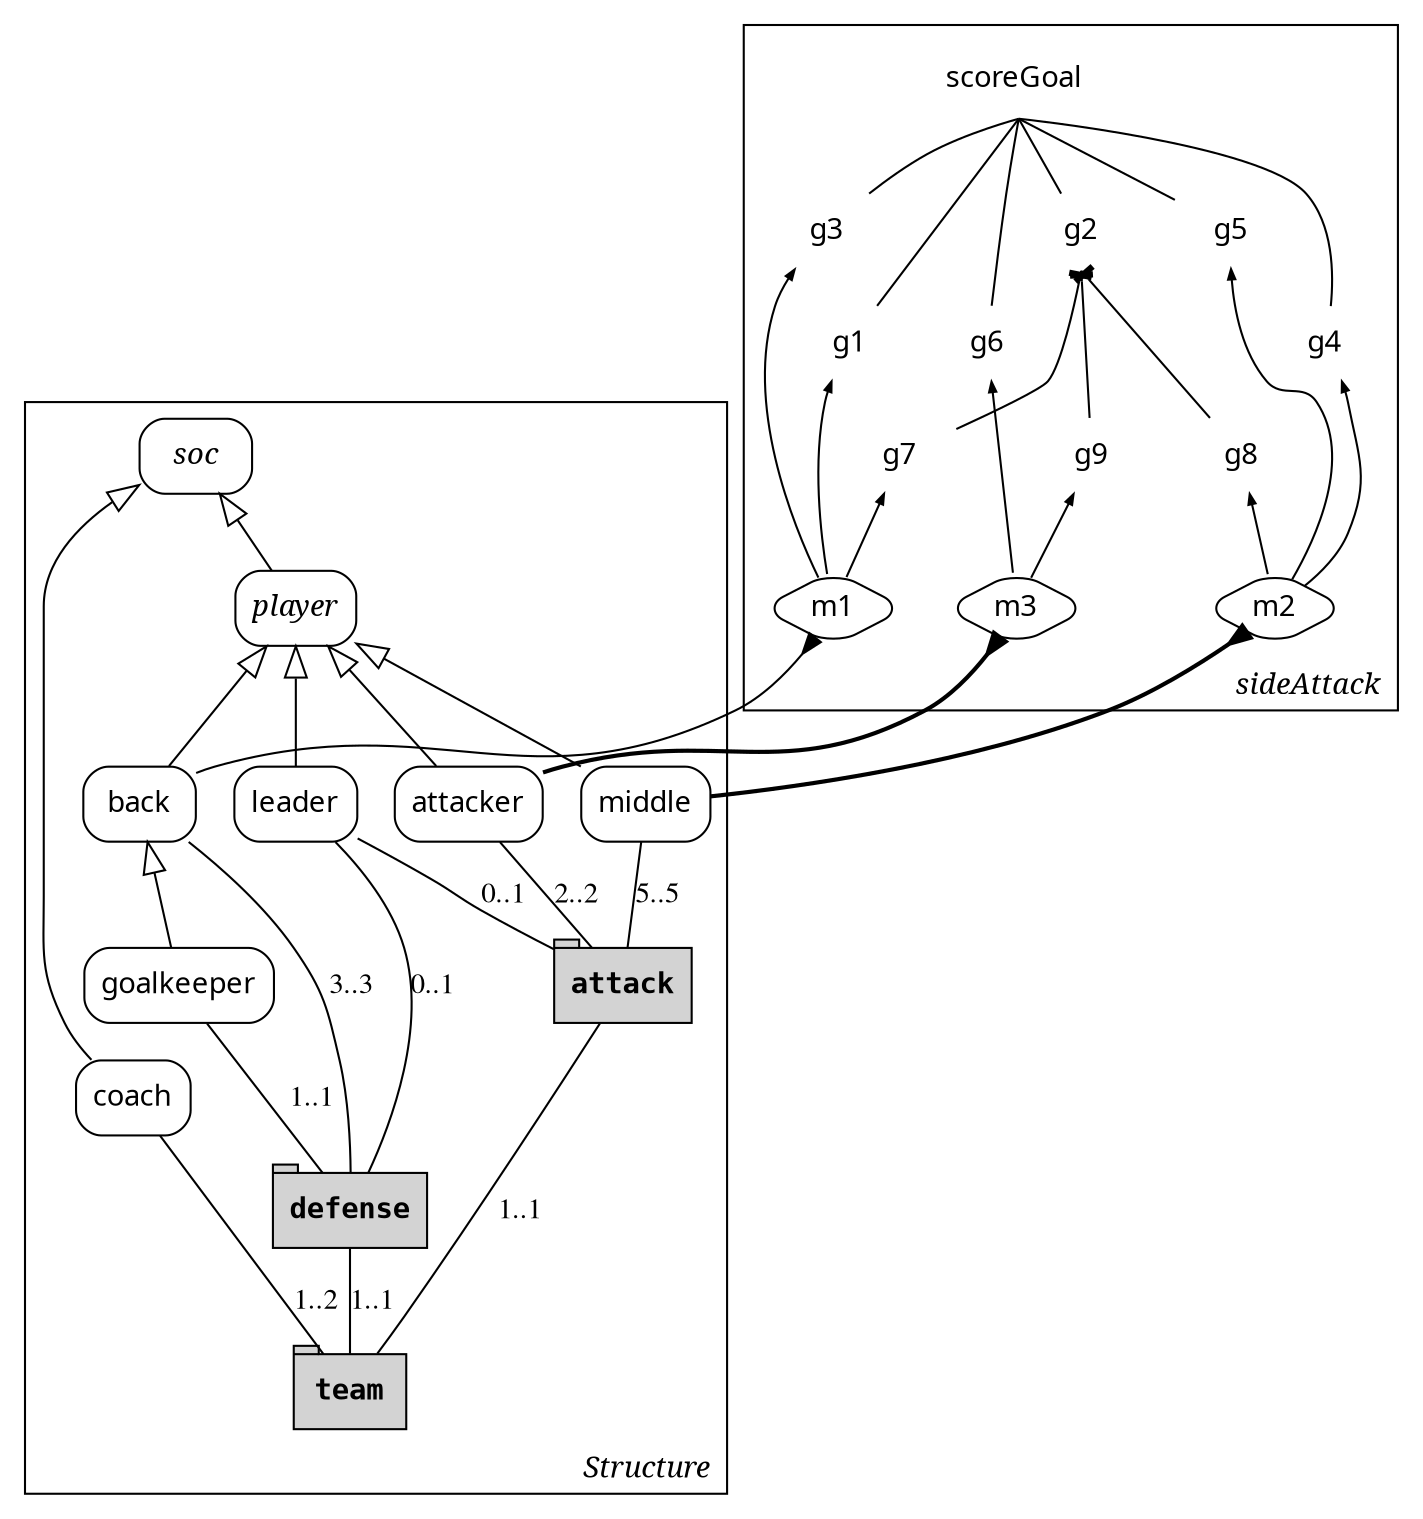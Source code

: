 digraph joj {
    rankdir=BT;
    compound=true;


    subgraph cluster_SS { label="Structure" labelloc=t labeljust=r fontname="Italic" 
        // role hierarchy
        player [shape=box,style=rounded,fontname="Italic"];
        player -> soc [arrowhead=onormal,arrowsize=1.5];
        goalkeeper [shape=box,style=rounded,fontname="Helvetic"];
        goalkeeper -> back [arrowhead=onormal,arrowsize=1.5];
        coach [shape=box,style=rounded,fontname="Helvetic"];
        coach -> soc [arrowhead=onormal,arrowsize=1.5];
        leader [shape=box,style=rounded,fontname="Helvetic"];
        leader -> player [arrowhead=onormal,arrowsize=1.5];
        attacker [shape=box,style=rounded,fontname="Helvetic"];
        attacker -> player [arrowhead=onormal,arrowsize=1.5];
        back [shape=box,style=rounded,fontname="Helvetic"];
        back -> player [arrowhead=onormal,arrowsize=1.5];
        middle [shape=box,style=rounded,fontname="Helvetic"];
        middle -> player [arrowhead=onormal,arrowsize=1.5];
        soc [shape=box,style=rounded,fontname="Italic"];

        // group team
        team [shape=tab, fontname="Courier-Bold",style=filled];
        team -> coach  [arrowtail=odiamond, arrowhead=none, label="1..2",fontname="Times",arrowsize=1.5];
        team -> defense  [arrowtail=odiamond, arrowhead=none, label="1..1",fontname="Times",arrowsize=1.5];

        // group defense
        defense [shape=tab, fontname="Courier-Bold",style=filled];
        defense -> goalkeeper  [arrowtail=odiamond, arrowhead=none, label="1..1",fontname="Times",arrowsize=1.5];
        defense -> leader  [arrowtail=odiamond, arrowhead=none, label="0..1",fontname="Times",arrowsize=1.5];
        defense -> back  [arrowtail=odiamond, arrowhead=none, label="3..3",fontname="Times",arrowsize=1.5];
        team -> attack  [arrowtail=odiamond, arrowhead=none, label="1..1",fontname="Times",arrowsize=1.5];

        // group attack
        attack [shape=tab, fontname="Courier-Bold",style=filled];
        attack -> leader  [arrowtail=odiamond, arrowhead=none, label="0..1",fontname="Times",arrowsize=1.5];
        attack -> attacker  [arrowtail=odiamond, arrowhead=none, label="2..2",fontname="Times",arrowsize=1.5];
        attack -> middle  [arrowtail=odiamond, arrowhead=none, label="5..5",fontname="Times",arrowsize=1.5];
    }

    subgraph cluster_sideAttack { label="sideAttack" labelloc=t labeljust=r fontname="Italic" 
        // goals
        scoreGoal [shape=plaintext,fontname="Helvetic"]; 
        g1 -> scoreGoal [samehead=true,arrowhead=none];
        g1 [shape=plaintext,fontname="Helvetic"]; 
        g2 -> scoreGoal [samehead=true,arrowhead=none];
        g2 [shape=plaintext,fontname="Helvetic"]; 
        g7 -> g2 [samehead=true,arrowhead=tee];
        g7 [shape=plaintext,fontname="Helvetic"]; 
        g8 -> g2 [samehead=true,arrowhead=tee];
        g8 [shape=plaintext,fontname="Helvetic"]; 
        g9 -> g2 [samehead=true,arrowhead=tee];
        g9 [shape=plaintext,fontname="Helvetic"]; 
        g3 -> scoreGoal [samehead=true,arrowhead=none];
        g3 [shape=plaintext,fontname="Helvetic"]; 
        g4 -> scoreGoal [samehead=true,arrowhead=none];
        g4 [shape=plaintext,fontname="Helvetic"]; 
        g5 -> scoreGoal [samehead=true,arrowhead=none];
        g5 [shape=plaintext,fontname="Helvetic"]; 
        g6 -> scoreGoal [samehead=true,arrowhead=none];
        g6 [shape=plaintext,fontname="Helvetic"]; 

        // missions
        m2 [fontname="Helvetic", shape=diamond, style=rounded];
        m2 -> g8 [arrowsize=0.5];
        m2 -> g5 [arrowsize=0.5];
        m2 -> g4 [arrowsize=0.5];
        m3 [fontname="Helvetic", shape=diamond, style=rounded];
        m3 -> g9 [arrowsize=0.5];
        m3 -> g6 [arrowsize=0.5];
        m1 [fontname="Helvetic", shape=diamond, style=rounded];
        m1 -> g7 [arrowsize=0.5];
        m1 -> g1 [arrowsize=0.5];
        m1 -> g3 [arrowsize=0.5];
    }


    // NS
        back [shape=box,style=rounded,fontname="Helvetic"];
        m1 [fontname="Helvetic", shape=diamond, style=rounded];
        back -> m1 [arrowhead=inv,style=filled,label=""];
        attacker [shape=box,style=rounded,fontname="Helvetic"];
        m3 [fontname="Helvetic", shape=diamond, style=rounded];
        attacker -> m3 [arrowhead=inv,style=bold,label=""];
        middle [shape=box,style=rounded,fontname="Helvetic"];
        m2 [fontname="Helvetic", shape=diamond, style=rounded];
        middle -> m2 [arrowhead=inv,style=bold,label=""];
}
